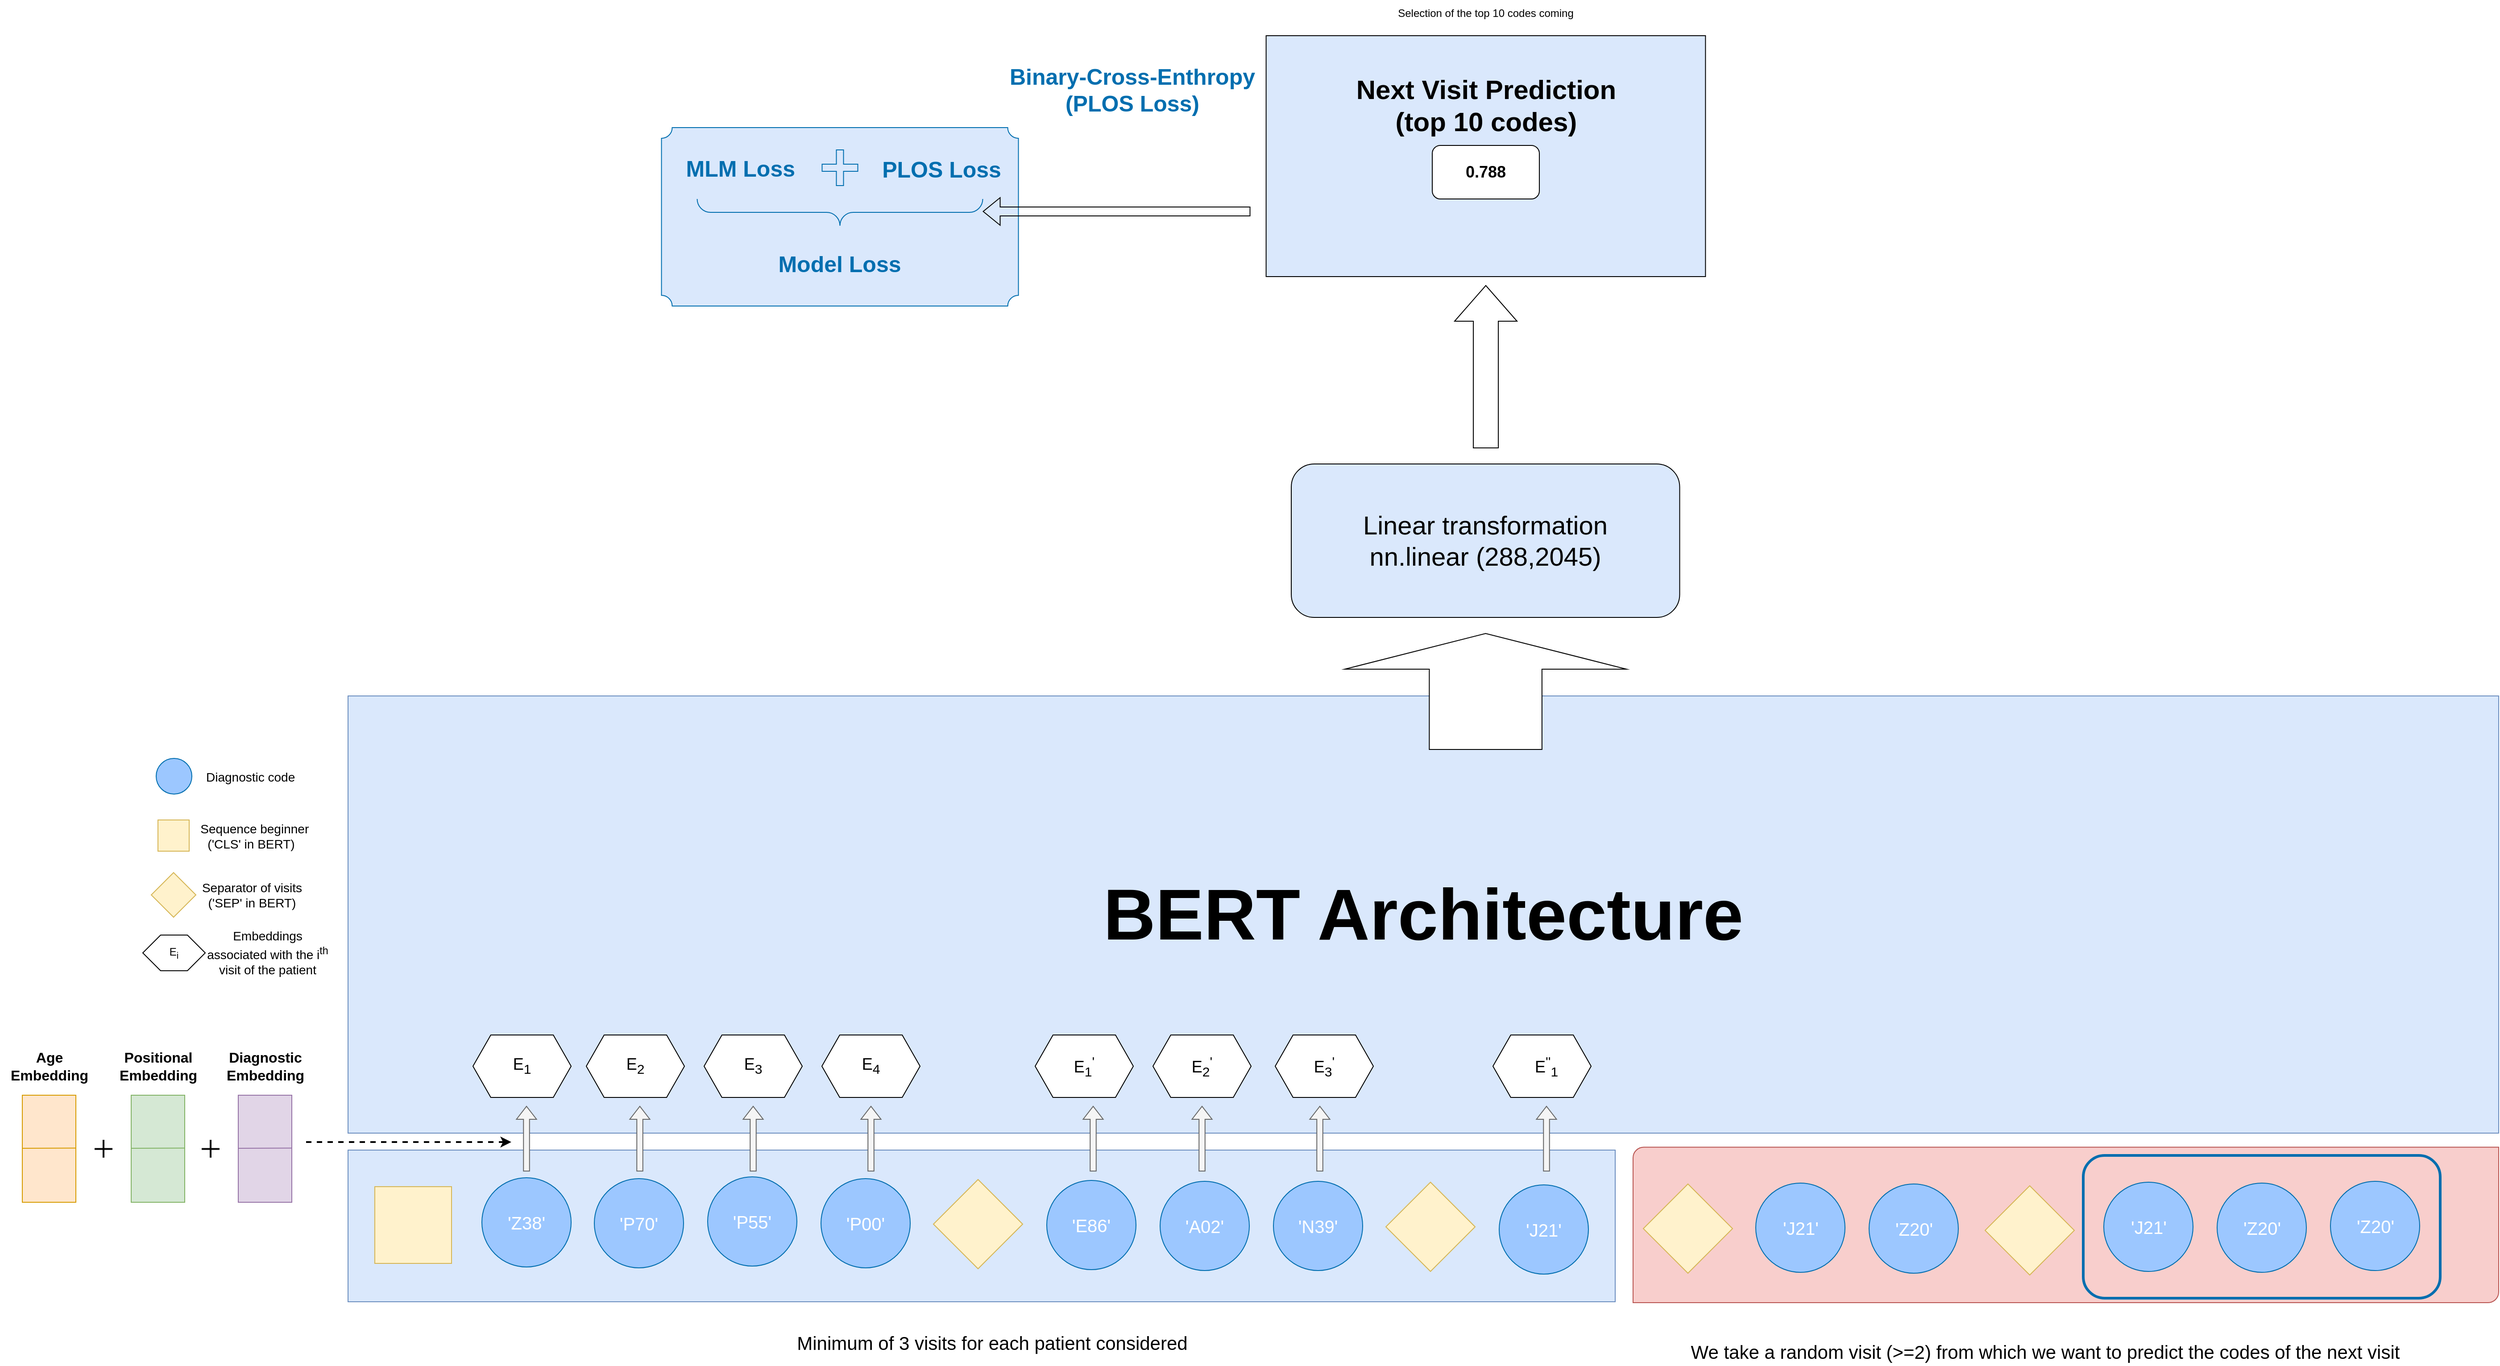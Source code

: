 <mxfile version="21.5.0" type="github">
  <diagram name="Page-1" id="iJaSMaVpHQGALXnixF5b">
    <mxGraphModel dx="217" dy="1836" grid="1" gridSize="10" guides="1" tooltips="1" connect="1" arrows="1" fold="1" page="1" pageScale="1" pageWidth="827" pageHeight="1169" math="0" shadow="0">
      <root>
        <mxCell id="0" />
        <mxCell id="1" parent="0" />
        <mxCell id="U0XQma4ryhpkUwMsfx8T-19" value="" style="verticalLabelPosition=bottom;verticalAlign=top;html=1;shape=mxgraph.basic.diag_round_rect;dx=6;whiteSpace=wrap;fillColor=#f8cecc;strokeColor=#b85450;" vertex="1" parent="1">
          <mxGeometry x="3060" y="795.75" width="970" height="174.25" as="geometry" />
        </mxCell>
        <mxCell id="1E4NdVVgAduAR2HttTV0-28" value="&lt;h2 style=&quot;font-size: 81px;&quot; align=&quot;center&quot;&gt;&lt;font style=&quot;font-size: 81px;&quot;&gt;BERT Architecture&lt;/font&gt;&lt;/h2&gt;" style="rounded=0;whiteSpace=wrap;html=1;fillColor=#dae8fc;strokeColor=#6c8ebf;align=center;" parent="1" vertex="1">
          <mxGeometry x="1620" y="290" width="2410" height="490" as="geometry" />
        </mxCell>
        <mxCell id="pajMBO5-fDyzua4MGGLV-39" value="" style="rounded=0;whiteSpace=wrap;html=1;fillColor=#dae8fc;flipH=1;strokeColor=#6c8ebf;flipV=0;" parent="1" vertex="1">
          <mxGeometry x="1620" y="799" width="1420" height="170" as="geometry" />
        </mxCell>
        <mxCell id="pajMBO5-fDyzua4MGGLV-40" value="&lt;font style=&quot;font-size: 20px;&quot; color=&quot;#ffffff&quot;&gt;&#39;P55&#39;&lt;/font&gt;" style="ellipse;whiteSpace=wrap;html=1;fillColor=#9CC7FF;flipH=1;strokeColor=#006EAF;" parent="1" vertex="1">
          <mxGeometry x="2023" y="829" width="100" height="100" as="geometry" />
        </mxCell>
        <mxCell id="pajMBO5-fDyzua4MGGLV-41" value="&lt;font style=&quot;font-size: 20px;&quot;&gt;&#39;Z38&#39;&lt;/font&gt;" style="ellipse;whiteSpace=wrap;html=1;fillColor=#9CC7FF;flipH=1;strokeColor=#006EAF;fontColor=#ffffff;" parent="1" vertex="1">
          <mxGeometry x="1770" y="830" width="100" height="100" as="geometry" />
        </mxCell>
        <mxCell id="pajMBO5-fDyzua4MGGLV-42" value="&lt;font style=&quot;font-size: 20px;&quot; color=&quot;#ffffff&quot;&gt;&#39;P70&#39;&lt;/font&gt;" style="ellipse;whiteSpace=wrap;html=1;fillColor=#9CC7FF;flipH=1;strokeColor=#006EAF;" parent="1" vertex="1">
          <mxGeometry x="1896" y="831" width="100" height="100" as="geometry" />
        </mxCell>
        <mxCell id="pajMBO5-fDyzua4MGGLV-43" value="&lt;font style=&quot;font-size: 20px;&quot; color=&quot;#ffffff&quot;&gt;&#39;P00&#39;&lt;/font&gt;" style="ellipse;whiteSpace=wrap;html=1;fillColor=#9CC7FF;flipH=1;strokeColor=#006EAF;" parent="1" vertex="1">
          <mxGeometry x="2150" y="831" width="100" height="100" as="geometry" />
        </mxCell>
        <mxCell id="pajMBO5-fDyzua4MGGLV-44" value="" style="rhombus;whiteSpace=wrap;html=1;flipH=1;direction=north;fillColor=#fff2cc;strokeColor=#d6b656;" parent="1" vertex="1">
          <mxGeometry x="2276" y="832" width="100" height="100" as="geometry" />
        </mxCell>
        <mxCell id="pajMBO5-fDyzua4MGGLV-45" value="&lt;font style=&quot;font-size: 20px;&quot; color=&quot;#ffffff&quot;&gt;&#39;E86&#39;&lt;/font&gt;" style="ellipse;whiteSpace=wrap;html=1;fillColor=#9CC7FF;flipH=1;strokeColor=#006EAF;" parent="1" vertex="1">
          <mxGeometry x="2403" y="833" width="100" height="100" as="geometry" />
        </mxCell>
        <mxCell id="pajMBO5-fDyzua4MGGLV-46" value="&lt;font style=&quot;font-size: 20px;&quot; color=&quot;#ffffff&quot;&gt;&#39;A02&#39;&lt;/font&gt;" style="ellipse;whiteSpace=wrap;html=1;fillColor=#9CC7FF;flipH=1;strokeColor=#006EAF;" parent="1" vertex="1">
          <mxGeometry x="2530" y="834" width="100" height="100" as="geometry" />
        </mxCell>
        <mxCell id="pajMBO5-fDyzua4MGGLV-47" value="&lt;font style=&quot;font-size: 20px;&quot; color=&quot;#ffffff&quot;&gt;&#39;N39&#39;&lt;/font&gt;" style="ellipse;whiteSpace=wrap;html=1;fillColor=#9CC7FF;flipH=1;strokeColor=#006EAF;" parent="1" vertex="1">
          <mxGeometry x="2657" y="834" width="100" height="100" as="geometry" />
        </mxCell>
        <mxCell id="pajMBO5-fDyzua4MGGLV-48" value="" style="rhombus;whiteSpace=wrap;html=1;flipH=1;fillColor=#fff2cc;strokeColor=#d6b656;" parent="1" vertex="1">
          <mxGeometry x="2783" y="835" width="100" height="100" as="geometry" />
        </mxCell>
        <mxCell id="pajMBO5-fDyzua4MGGLV-49" value="&lt;font style=&quot;font-size: 20px;&quot; color=&quot;#ffffff&quot;&gt;&#39;J21&#39;&lt;/font&gt;" style="ellipse;whiteSpace=wrap;html=1;fillColor=#9CC7FF;flipH=1;strokeColor=#006EAF;" parent="1" vertex="1">
          <mxGeometry x="2910" y="838" width="100" height="100" as="geometry" />
        </mxCell>
        <mxCell id="pajMBO5-fDyzua4MGGLV-51" value="" style="whiteSpace=wrap;html=1;aspect=fixed;direction=east;flipH=1;flipV=1;strokeColor=#d6b656;fillColor=#fff2cc;" parent="1" vertex="1">
          <mxGeometry x="1650" y="840" width="86" height="86" as="geometry" />
        </mxCell>
        <mxCell id="pajMBO5-fDyzua4MGGLV-97" value="" style="group;fillColor=#e1d5e7;strokeColor=#9673a6;" parent="1" vertex="1" connectable="0">
          <mxGeometry x="1497" y="737.5" width="60" height="120" as="geometry" />
        </mxCell>
        <mxCell id="pajMBO5-fDyzua4MGGLV-96" value="" style="endArrow=none;html=1;rounded=0;fillColor=#e1d5e7;strokeColor=#9673a6;" parent="pajMBO5-fDyzua4MGGLV-97" edge="1">
          <mxGeometry width="50" height="50" relative="1" as="geometry">
            <mxPoint x="3.553e-15" y="59.52" as="sourcePoint" />
            <mxPoint x="60" y="59.31" as="targetPoint" />
          </mxGeometry>
        </mxCell>
        <mxCell id="pajMBO5-fDyzua4MGGLV-100" value="" style="group;fillColor=#FFE6CC;strokeColor=#d79b00;" parent="1" vertex="1" connectable="0">
          <mxGeometry x="1255" y="737.5" width="60" height="120" as="geometry" />
        </mxCell>
        <mxCell id="pajMBO5-fDyzua4MGGLV-101" value="" style="endArrow=none;html=1;rounded=0;fillColor=#ffe6cc;strokeColor=#d79b00;" parent="pajMBO5-fDyzua4MGGLV-100" edge="1">
          <mxGeometry width="50" height="50" relative="1" as="geometry">
            <mxPoint x="3.553e-15" y="59.52" as="sourcePoint" />
            <mxPoint x="60" y="59.31" as="targetPoint" />
          </mxGeometry>
        </mxCell>
        <mxCell id="pajMBO5-fDyzua4MGGLV-102" value="" style="group;fillColor=#d5e8d4;strokeColor=#82b366;" parent="1" vertex="1" connectable="0">
          <mxGeometry x="1377" y="737.5" width="60" height="120" as="geometry" />
        </mxCell>
        <mxCell id="pajMBO5-fDyzua4MGGLV-103" value="" style="endArrow=none;html=1;rounded=0;fillColor=#d5e8d4;strokeColor=#82b366;" parent="pajMBO5-fDyzua4MGGLV-102" edge="1">
          <mxGeometry width="50" height="50" relative="1" as="geometry">
            <mxPoint x="3.553e-15" y="59.52" as="sourcePoint" />
            <mxPoint x="60" y="59.31" as="targetPoint" />
          </mxGeometry>
        </mxCell>
        <mxCell id="pajMBO5-fDyzua4MGGLV-110" value="" style="group" parent="1" vertex="1" connectable="0">
          <mxGeometry x="1336" y="787.5" width="40" height="46" as="geometry" />
        </mxCell>
        <mxCell id="pajMBO5-fDyzua4MGGLV-107" value="" style="endArrow=none;html=1;rounded=0;strokeWidth=2;" parent="pajMBO5-fDyzua4MGGLV-110" edge="1">
          <mxGeometry width="50" height="50" relative="1" as="geometry">
            <mxPoint x="10" y="20" as="sourcePoint" />
            <mxPoint x="10" as="targetPoint" />
          </mxGeometry>
        </mxCell>
        <mxCell id="pajMBO5-fDyzua4MGGLV-109" value="" style="endArrow=none;html=1;rounded=0;strokeWidth=2;" parent="pajMBO5-fDyzua4MGGLV-110" edge="1">
          <mxGeometry width="50" height="50" relative="1" as="geometry">
            <mxPoint x="20" y="10.31" as="sourcePoint" />
            <mxPoint y="10.31" as="targetPoint" />
          </mxGeometry>
        </mxCell>
        <mxCell id="pajMBO5-fDyzua4MGGLV-118" value="" style="group" parent="1" vertex="1" connectable="0">
          <mxGeometry x="1456" y="787.5" width="20" height="20" as="geometry" />
        </mxCell>
        <mxCell id="pajMBO5-fDyzua4MGGLV-119" value="" style="endArrow=none;html=1;rounded=0;strokeWidth=2;" parent="pajMBO5-fDyzua4MGGLV-118" edge="1">
          <mxGeometry width="50" height="50" relative="1" as="geometry">
            <mxPoint x="10" y="20" as="sourcePoint" />
            <mxPoint x="10" as="targetPoint" />
          </mxGeometry>
        </mxCell>
        <mxCell id="pajMBO5-fDyzua4MGGLV-120" value="" style="endArrow=none;html=1;rounded=0;strokeWidth=2;" parent="pajMBO5-fDyzua4MGGLV-118" edge="1">
          <mxGeometry width="50" height="50" relative="1" as="geometry">
            <mxPoint x="20" y="10.31" as="sourcePoint" />
            <mxPoint y="10.31" as="targetPoint" />
          </mxGeometry>
        </mxCell>
        <mxCell id="pajMBO5-fDyzua4MGGLV-122" value="" style="group" parent="1" vertex="1" connectable="0">
          <mxGeometry x="1360" y="320" width="210" height="305" as="geometry" />
        </mxCell>
        <mxCell id="pajMBO5-fDyzua4MGGLV-18" value="" style="ellipse;whiteSpace=wrap;html=1;fillColor=#9CC7FF;flipH=0;strokeColor=#006EAF;fontColor=#ffffff;flipV=0;" parent="pajMBO5-fDyzua4MGGLV-122" vertex="1">
          <mxGeometry x="45" y="40" width="40" height="40" as="geometry" />
        </mxCell>
        <mxCell id="pajMBO5-fDyzua4MGGLV-19" value="&lt;font style=&quot;font-size: 14px;&quot;&gt;Diagnostic code&lt;/font&gt;" style="text;whiteSpace=wrap;html=1;" parent="pajMBO5-fDyzua4MGGLV-122" vertex="1">
          <mxGeometry x="99" y="46" width="105.5" height="28" as="geometry" />
        </mxCell>
        <mxCell id="pajMBO5-fDyzua4MGGLV-52" value="" style="whiteSpace=wrap;html=1;aspect=fixed;direction=east;flipH=1;flipV=0;strokeColor=#d6b656;fillColor=#fff2cc;" parent="pajMBO5-fDyzua4MGGLV-122" vertex="1">
          <mxGeometry x="47" y="109" width="35" height="35" as="geometry" />
        </mxCell>
        <mxCell id="pajMBO5-fDyzua4MGGLV-53" value="&lt;font style=&quot;font-size: 14px;&quot;&gt;&amp;nbsp; Sequence beginner (&#39;CLS&#39; in BERT)&lt;font style=&quot;font-size: 14px;&quot;&gt;&lt;br&gt;&lt;/font&gt;&lt;/font&gt;" style="text;html=1;strokeColor=none;fillColor=none;align=center;verticalAlign=middle;whiteSpace=wrap;rounded=0;" parent="pajMBO5-fDyzua4MGGLV-122" vertex="1">
          <mxGeometry x="83.38" y="111.5" width="136.75" height="30" as="geometry" />
        </mxCell>
        <mxCell id="pajMBO5-fDyzua4MGGLV-54" value="" style="rhombus;whiteSpace=wrap;html=1;flipH=1;direction=north;fillColor=#fff2cc;strokeColor=#d6b656;flipV=0;" parent="pajMBO5-fDyzua4MGGLV-122" vertex="1">
          <mxGeometry x="39.5" y="168" width="50" height="50" as="geometry" />
        </mxCell>
        <mxCell id="pajMBO5-fDyzua4MGGLV-55" value="&lt;div style=&quot;font-size: 14px;&quot;&gt;&lt;font style=&quot;font-size: 14px;&quot;&gt;Separator of visits &lt;br&gt;&lt;/font&gt;&lt;/div&gt;&lt;div style=&quot;font-size: 14px;&quot;&gt;&lt;font style=&quot;font-size: 14px;&quot;&gt;(&#39;SEP&#39; in BERT)&lt;/font&gt;&lt;/div&gt;" style="text;html=1;strokeColor=none;fillColor=none;align=center;verticalAlign=middle;whiteSpace=wrap;rounded=0;" parent="pajMBO5-fDyzua4MGGLV-122" vertex="1">
          <mxGeometry x="89.5" y="178" width="124.5" height="30" as="geometry" />
        </mxCell>
        <mxCell id="pajMBO5-fDyzua4MGGLV-89" value="E&lt;sub&gt;i&lt;/sub&gt;" style="shape=hexagon;perimeter=hexagonPerimeter2;whiteSpace=wrap;html=1;fixedSize=1;" parent="pajMBO5-fDyzua4MGGLV-122" vertex="1">
          <mxGeometry x="30" y="238" width="70" height="40" as="geometry" />
        </mxCell>
        <mxCell id="pajMBO5-fDyzua4MGGLV-90" value="&lt;font style=&quot;font-size: 14px;&quot;&gt;Embeddings associated with the i&lt;sup&gt;th&lt;/sup&gt; visit of the patient &lt;/font&gt;" style="text;html=1;strokeColor=none;fillColor=none;align=center;verticalAlign=middle;whiteSpace=wrap;rounded=0;" parent="pajMBO5-fDyzua4MGGLV-122" vertex="1">
          <mxGeometry x="100" y="243" width="140" height="30" as="geometry" />
        </mxCell>
        <mxCell id="pajMBO5-fDyzua4MGGLV-158" value="" style="shape=hexagon;perimeter=hexagonPerimeter2;whiteSpace=wrap;html=1;fixedSize=1;" parent="1" vertex="1">
          <mxGeometry x="1760" y="670" width="110" height="70" as="geometry" />
        </mxCell>
        <mxCell id="pajMBO5-fDyzua4MGGLV-159" value="" style="shape=hexagon;perimeter=hexagonPerimeter2;whiteSpace=wrap;html=1;fixedSize=1;" parent="1" vertex="1">
          <mxGeometry x="2522" y="670" width="110" height="70" as="geometry" />
        </mxCell>
        <mxCell id="pajMBO5-fDyzua4MGGLV-160" value="" style="shape=hexagon;perimeter=hexagonPerimeter2;whiteSpace=wrap;html=1;fixedSize=1;" parent="1" vertex="1">
          <mxGeometry x="2390" y="670" width="110" height="70" as="geometry" />
        </mxCell>
        <mxCell id="pajMBO5-fDyzua4MGGLV-161" value="" style="shape=hexagon;perimeter=hexagonPerimeter2;whiteSpace=wrap;html=1;fixedSize=1;" parent="1" vertex="1">
          <mxGeometry x="2151" y="670" width="110" height="70" as="geometry" />
        </mxCell>
        <mxCell id="pajMBO5-fDyzua4MGGLV-162" value="" style="shape=hexagon;perimeter=hexagonPerimeter2;whiteSpace=wrap;html=1;fixedSize=1;" parent="1" vertex="1">
          <mxGeometry x="2019" y="670" width="110" height="70" as="geometry" />
        </mxCell>
        <mxCell id="pajMBO5-fDyzua4MGGLV-163" value="" style="shape=hexagon;perimeter=hexagonPerimeter2;whiteSpace=wrap;html=1;fixedSize=1;" parent="1" vertex="1">
          <mxGeometry x="1887" y="670" width="110" height="70" as="geometry" />
        </mxCell>
        <mxCell id="pajMBO5-fDyzua4MGGLV-164" value="" style="shape=hexagon;perimeter=hexagonPerimeter2;whiteSpace=wrap;html=1;fixedSize=1;" parent="1" vertex="1">
          <mxGeometry x="2903" y="670" width="110" height="70" as="geometry" />
        </mxCell>
        <mxCell id="pajMBO5-fDyzua4MGGLV-165" value="" style="shape=hexagon;perimeter=hexagonPerimeter2;whiteSpace=wrap;html=1;fixedSize=1;" parent="1" vertex="1">
          <mxGeometry x="2659" y="670" width="110" height="70" as="geometry" />
        </mxCell>
        <mxCell id="pajMBO5-fDyzua4MGGLV-166" value="&lt;font style=&quot;font-size: 18px;&quot;&gt;E&lt;sub&gt;1&lt;/sub&gt;&lt;/font&gt;" style="text;html=1;strokeColor=none;fillColor=none;align=center;verticalAlign=middle;whiteSpace=wrap;rounded=0;" parent="1" vertex="1">
          <mxGeometry x="1785" y="690" width="60" height="30" as="geometry" />
        </mxCell>
        <mxCell id="pajMBO5-fDyzua4MGGLV-167" value="&lt;font style=&quot;font-size: 18px;&quot;&gt;E&lt;sub&gt;1&lt;/sub&gt;&lt;sup&gt;&#39;&lt;/sup&gt;&lt;/font&gt;" style="text;html=1;strokeColor=none;fillColor=none;align=center;verticalAlign=middle;whiteSpace=wrap;rounded=0;" parent="1" vertex="1">
          <mxGeometry x="2415" y="690" width="60" height="30" as="geometry" />
        </mxCell>
        <mxCell id="pajMBO5-fDyzua4MGGLV-168" value="&lt;font style=&quot;font-size: 18px;&quot;&gt;E&lt;sub&gt;4&lt;/sub&gt;&lt;/font&gt;" style="text;html=1;strokeColor=none;fillColor=none;align=center;verticalAlign=middle;whiteSpace=wrap;rounded=0;" parent="1" vertex="1">
          <mxGeometry x="2176" y="690" width="60" height="30" as="geometry" />
        </mxCell>
        <mxCell id="pajMBO5-fDyzua4MGGLV-169" value="&lt;font style=&quot;font-size: 18px;&quot;&gt;E&lt;sub&gt;3&lt;/sub&gt;&lt;/font&gt;" style="text;html=1;strokeColor=none;fillColor=none;align=center;verticalAlign=middle;whiteSpace=wrap;rounded=0;" parent="1" vertex="1">
          <mxGeometry x="2044" y="690" width="60" height="30" as="geometry" />
        </mxCell>
        <mxCell id="pajMBO5-fDyzua4MGGLV-170" value="&lt;font style=&quot;font-size: 18px;&quot;&gt;E&lt;sub&gt;2&lt;/sub&gt;&lt;/font&gt;" style="text;html=1;strokeColor=none;fillColor=none;align=center;verticalAlign=middle;whiteSpace=wrap;rounded=0;" parent="1" vertex="1">
          <mxGeometry x="1912" y="690" width="60" height="30" as="geometry" />
        </mxCell>
        <mxCell id="pajMBO5-fDyzua4MGGLV-171" value="&lt;font style=&quot;font-size: 18px;&quot;&gt;E&lt;sup&gt;&#39;&#39;&lt;/sup&gt;&lt;sub&gt;1&lt;/sub&gt;&lt;/font&gt;" style="text;html=1;strokeColor=none;fillColor=none;align=center;verticalAlign=middle;whiteSpace=wrap;rounded=0;" parent="1" vertex="1">
          <mxGeometry x="2933" y="690" width="60" height="30" as="geometry" />
        </mxCell>
        <mxCell id="pajMBO5-fDyzua4MGGLV-172" value="&lt;font style=&quot;font-size: 18px;&quot;&gt;E&lt;sub&gt;3&lt;/sub&gt;&lt;sup&gt;&#39;&lt;/sup&gt;&lt;/font&gt;" style="text;html=1;strokeColor=none;fillColor=none;align=center;verticalAlign=middle;whiteSpace=wrap;rounded=0;" parent="1" vertex="1">
          <mxGeometry x="2684" y="690" width="60" height="30" as="geometry" />
        </mxCell>
        <mxCell id="pajMBO5-fDyzua4MGGLV-173" value="&lt;font style=&quot;font-size: 18px;&quot;&gt;E&lt;sub&gt;2&lt;/sub&gt;&lt;sup&gt;&#39;&lt;/sup&gt;&lt;/font&gt;" style="text;html=1;strokeColor=none;fillColor=none;align=center;verticalAlign=middle;whiteSpace=wrap;rounded=0;" parent="1" vertex="1">
          <mxGeometry x="2547" y="690" width="60" height="30" as="geometry" />
        </mxCell>
        <mxCell id="pajMBO5-fDyzua4MGGLV-174" value="" style="shape=singleArrow;direction=north;whiteSpace=wrap;html=1;fillColor=#f5f5f5;fontColor=#333333;strokeColor=#666666;" parent="1" vertex="1">
          <mxGeometry x="1808.75" y="750" width="22.5" height="72.5" as="geometry" />
        </mxCell>
        <mxCell id="pajMBO5-fDyzua4MGGLV-175" value="" style="shape=singleArrow;direction=north;whiteSpace=wrap;html=1;fillColor=#f5f5f5;fontColor=#333333;strokeColor=#666666;" parent="1" vertex="1">
          <mxGeometry x="2443.75" y="750" width="22.5" height="72.5" as="geometry" />
        </mxCell>
        <mxCell id="pajMBO5-fDyzua4MGGLV-176" value="" style="shape=singleArrow;direction=north;whiteSpace=wrap;html=1;fillColor=#f5f5f5;fontColor=#333333;strokeColor=#666666;" parent="1" vertex="1">
          <mxGeometry x="2194.75" y="750" width="22.5" height="72.5" as="geometry" />
        </mxCell>
        <mxCell id="pajMBO5-fDyzua4MGGLV-177" value="" style="shape=singleArrow;direction=north;whiteSpace=wrap;html=1;fillColor=#f5f5f5;fontColor=#333333;strokeColor=#666666;" parent="1" vertex="1">
          <mxGeometry x="2062.75" y="750" width="22.5" height="72.5" as="geometry" />
        </mxCell>
        <mxCell id="pajMBO5-fDyzua4MGGLV-178" value="" style="shape=singleArrow;direction=north;whiteSpace=wrap;html=1;fillColor=#f5f5f5;fontColor=#333333;strokeColor=#666666;" parent="1" vertex="1">
          <mxGeometry x="1935.75" y="750" width="22.5" height="72.5" as="geometry" />
        </mxCell>
        <mxCell id="pajMBO5-fDyzua4MGGLV-179" value="" style="shape=singleArrow;direction=north;whiteSpace=wrap;html=1;fillColor=#f5f5f5;fontColor=#333333;strokeColor=#666666;" parent="1" vertex="1">
          <mxGeometry x="2951.75" y="750" width="22.5" height="72.5" as="geometry" />
        </mxCell>
        <mxCell id="pajMBO5-fDyzua4MGGLV-180" value="" style="shape=singleArrow;direction=north;whiteSpace=wrap;html=1;fillColor=#f5f5f5;fontColor=#333333;strokeColor=#666666;" parent="1" vertex="1">
          <mxGeometry x="2697.75" y="750" width="22.5" height="72.5" as="geometry" />
        </mxCell>
        <mxCell id="pajMBO5-fDyzua4MGGLV-181" value="" style="shape=singleArrow;direction=north;whiteSpace=wrap;html=1;fillColor=#f5f5f5;fontColor=#333333;strokeColor=#666666;" parent="1" vertex="1">
          <mxGeometry x="2565.75" y="750" width="22.5" height="72.5" as="geometry" />
        </mxCell>
        <mxCell id="pajMBO5-fDyzua4MGGLV-185" value="&lt;div style=&quot;font-size: 16px;&quot;&gt;&lt;font style=&quot;font-size: 16px;&quot;&gt;&lt;b&gt;Age&lt;/b&gt;&lt;/font&gt;&lt;/div&gt;&lt;div style=&quot;font-size: 16px;&quot;&gt;&lt;font style=&quot;font-size: 16px;&quot;&gt;&lt;b&gt;Embedding&lt;br&gt;&lt;/b&gt;&lt;/font&gt;&lt;/div&gt;" style="text;html=1;align=center;verticalAlign=middle;resizable=0;points=[];autosize=1;strokeColor=none;fillColor=none;" parent="1" vertex="1">
          <mxGeometry x="1230" y="680" width="110" height="50" as="geometry" />
        </mxCell>
        <mxCell id="pajMBO5-fDyzua4MGGLV-186" value="&lt;div style=&quot;font-size: 16px;&quot;&gt;&lt;font style=&quot;font-size: 16px;&quot;&gt;&lt;b&gt;Positional &lt;br&gt;&lt;/b&gt;&lt;/font&gt;&lt;/div&gt;&lt;div style=&quot;font-size: 16px;&quot;&gt;&lt;font style=&quot;font-size: 16px;&quot;&gt;&lt;b&gt;Embedding&lt;br&gt;&lt;/b&gt;&lt;/font&gt;&lt;/div&gt;" style="text;html=1;align=center;verticalAlign=middle;resizable=0;points=[];autosize=1;strokeColor=none;fillColor=none;" parent="1" vertex="1">
          <mxGeometry x="1352" y="680" width="110" height="50" as="geometry" />
        </mxCell>
        <mxCell id="pajMBO5-fDyzua4MGGLV-187" value="&lt;div style=&quot;font-size: 16px;&quot;&gt;&lt;font style=&quot;font-size: 16px;&quot;&gt;&lt;b&gt;Diagnostic &lt;br&gt;&lt;/b&gt;&lt;/font&gt;&lt;/div&gt;&lt;div style=&quot;font-size: 16px;&quot;&gt;&lt;font style=&quot;font-size: 16px;&quot;&gt;&lt;b&gt;Embedding&lt;br&gt;&lt;/b&gt;&lt;/font&gt;&lt;/div&gt;" style="text;html=1;align=center;verticalAlign=middle;resizable=0;points=[];autosize=1;strokeColor=none;fillColor=none;" parent="1" vertex="1">
          <mxGeometry x="1472" y="680" width="110" height="50" as="geometry" />
        </mxCell>
        <mxCell id="pajMBO5-fDyzua4MGGLV-209" value="" style="endArrow=classic;html=1;rounded=0;strokeWidth=2;dashed=1;" parent="1" edge="1">
          <mxGeometry width="50" height="50" relative="1" as="geometry">
            <mxPoint x="1573" y="790" as="sourcePoint" />
            <mxPoint x="1803" y="790" as="targetPoint" />
          </mxGeometry>
        </mxCell>
        <mxCell id="pajMBO5-fDyzua4MGGLV-227" value="" style="html=1;shadow=0;dashed=0;align=center;verticalAlign=middle;shape=mxgraph.arrows2.arrow;dy=0.6;dx=40;direction=north;notch=0;" parent="1" vertex="1">
          <mxGeometry x="2737" y="220" width="315.62" height="130" as="geometry" />
        </mxCell>
        <mxCell id="pajMBO5-fDyzua4MGGLV-229" value="&lt;div style=&quot;font-size: 29px;&quot;&gt;&lt;font style=&quot;font-size: 29px;&quot;&gt;Linear transformation&lt;/font&gt;&lt;/div&gt;&lt;div style=&quot;font-size: 29px;&quot;&gt;&lt;font style=&quot;font-size: 29px;&quot;&gt;nn.linear (288,2045)&lt;br&gt; &lt;/font&gt;&lt;/div&gt;" style="rounded=1;whiteSpace=wrap;html=1;fillColor=#DAE8FC;" parent="1" vertex="1">
          <mxGeometry x="2677" y="30" width="435.25" height="172" as="geometry" />
        </mxCell>
        <mxCell id="pajMBO5-fDyzua4MGGLV-249" value="" style="html=1;shadow=0;dashed=0;align=center;verticalAlign=middle;shape=mxgraph.arrows2.arrow;dy=0.6;dx=40;direction=north;notch=0;" parent="1" vertex="1">
          <mxGeometry x="2860" y="-170" width="70" height="182" as="geometry" />
        </mxCell>
        <mxCell id="pajMBO5-fDyzua4MGGLV-251" value="&lt;p style=&quot;line-height: 0%;&quot;&gt;&lt;br&gt;&lt;/p&gt;" style="rounded=0;whiteSpace=wrap;html=1;fillColor=#DAE8FC;" parent="1" vertex="1">
          <mxGeometry x="2648.81" y="-450" width="492.37" height="270" as="geometry" />
        </mxCell>
        <mxCell id="pajMBO5-fDyzua4MGGLV-256" value="" style="verticalLabelPosition=bottom;verticalAlign=top;html=1;shape=mxgraph.basic.plaque;dx=6;whiteSpace=wrap;strokeColor=#006EAF;fillColor=#DAE8FC;" parent="1" vertex="1">
          <mxGeometry x="1971.25" y="-347" width="400" height="200" as="geometry" />
        </mxCell>
        <mxCell id="pajMBO5-fDyzua4MGGLV-259" value="&lt;div style=&quot;font-size: 25px;&quot;&gt;&lt;font style=&quot;font-size: 25px;&quot; color=&quot;#006eaf&quot;&gt;&lt;b&gt;&lt;font style=&quot;font-size: 25px;&quot;&gt;&lt;font style=&quot;font-size: 25px;&quot;&gt;&lt;span style=&quot;white-space: pre;&quot;&gt;&#x9;&lt;/span&gt;PLOS Loss &lt;br&gt;&lt;/font&gt;&lt;/font&gt;&lt;/b&gt;&lt;/font&gt;&lt;/div&gt;&lt;div style=&quot;font-size: 25px;&quot;&gt;&lt;font color=&quot;#006eaf&quot;&gt;&lt;br&gt;&lt;/font&gt;&lt;/div&gt;" style="text;whiteSpace=wrap;html=1;" parent="1" vertex="1">
          <mxGeometry x="2161.25" y="-322" width="320" height="35" as="geometry" />
        </mxCell>
        <mxCell id="pajMBO5-fDyzua4MGGLV-261" value="" style="shape=cross;whiteSpace=wrap;html=1;fillColor=none;fontColor=#ffffff;strokeColor=#006EAF;" parent="1" vertex="1">
          <mxGeometry x="2151.25" y="-322" width="40" height="40" as="geometry" />
        </mxCell>
        <mxCell id="pajMBO5-fDyzua4MGGLV-264" value="&lt;div style=&quot;font-size: 25px;&quot;&gt;&lt;font style=&quot;font-size: 25px;&quot; color=&quot;#006eaf&quot;&gt;&lt;b&gt;&lt;font style=&quot;font-size: 25px;&quot;&gt;&lt;font style=&quot;font-size: 25px;&quot;&gt;Binary-Cross-Enthropy&lt;/font&gt;&lt;/font&gt;&lt;/b&gt;&lt;/font&gt;&lt;/div&gt;&lt;div style=&quot;font-size: 25px;&quot;&gt;&lt;font style=&quot;font-size: 25px;&quot;&gt;&lt;b&gt;&lt;font style=&quot;font-size: 25px;&quot; color=&quot;#006eaf&quot;&gt;&lt;font style=&quot;font-size: 25px;&quot;&gt;(PLOS Loss)&lt;/font&gt;&lt;/font&gt;&lt;font style=&quot;font-size: 25px;&quot; color=&quot;#ff0000&quot;&gt;&lt;font style=&quot;font-size: 25px;&quot;&gt;&lt;br&gt;&lt;/font&gt;&lt;/font&gt;&lt;/b&gt;&lt;/font&gt;&lt;/div&gt;" style="text;html=1;strokeColor=none;fillColor=none;align=center;verticalAlign=middle;whiteSpace=wrap;rounded=0;" parent="1" vertex="1">
          <mxGeometry x="2348.81" y="-405" width="300" height="30" as="geometry" />
        </mxCell>
        <mxCell id="pajMBO5-fDyzua4MGGLV-266" value="&lt;font style=&quot;font-size: 25px;&quot; color=&quot;#006eaf&quot;&gt;&lt;b&gt;&lt;font style=&quot;font-size: 25px;&quot;&gt;&lt;font style=&quot;font-size: 25px;&quot;&gt;&lt;span style=&quot;white-space: pre;&quot;&gt;&amp;nbsp;&amp;nbsp;&amp;nbsp;&amp;nbsp;&lt;/span&gt;MLM Loss &lt;/font&gt;&lt;/font&gt;&lt;/b&gt;&lt;/font&gt;" style="text;html=1;strokeColor=none;fillColor=none;align=center;verticalAlign=middle;whiteSpace=wrap;rounded=0;" parent="1" vertex="1">
          <mxGeometry x="1931.25" y="-317" width="230" height="30" as="geometry" />
        </mxCell>
        <mxCell id="pajMBO5-fDyzua4MGGLV-267" value="&lt;font size=&quot;1&quot; color=&quot;#006eaf&quot;&gt;&lt;b&gt;&lt;font style=&quot;font-size: 25px;&quot;&gt;Model Loss&lt;/font&gt;&lt;/b&gt;&lt;/font&gt;" style="text;html=1;strokeColor=none;fillColor=none;align=center;verticalAlign=middle;whiteSpace=wrap;rounded=0;" parent="1" vertex="1">
          <mxGeometry x="2086.25" y="-210" width="170" height="30" as="geometry" />
        </mxCell>
        <mxCell id="pajMBO5-fDyzua4MGGLV-270" value="" style="verticalLabelPosition=bottom;shadow=0;dashed=0;align=center;html=1;verticalAlign=top;strokeWidth=1;shape=mxgraph.mockup.markup.curlyBrace;whiteSpace=wrap;flipV=1;strokeColor=#006EAF;" parent="1" vertex="1">
          <mxGeometry x="2011.25" y="-267" width="320" height="30" as="geometry" />
        </mxCell>
        <mxCell id="qL8Y19arw2ljMX_Rw4NP-1" value="&lt;b&gt;&lt;font style=&quot;font-size: 18px;&quot;&gt;0.788&lt;/font&gt;&lt;/b&gt;" style="rounded=1;whiteSpace=wrap;html=1;" parent="1" vertex="1">
          <mxGeometry x="2835" y="-327" width="120" height="60" as="geometry" />
        </mxCell>
        <mxCell id="qL8Y19arw2ljMX_Rw4NP-6" value="" style="shape=flexArrow;endArrow=classic;html=1;rounded=0;" parent="1" edge="1">
          <mxGeometry width="50" height="50" relative="1" as="geometry">
            <mxPoint x="2631.25" y="-253" as="sourcePoint" />
            <mxPoint x="2331.25" y="-253" as="targetPoint" />
          </mxGeometry>
        </mxCell>
        <mxCell id="qL8Y19arw2ljMX_Rw4NP-11" value="&lt;p style=&quot;line-height: 0%;&quot;&gt;&lt;b&gt;&lt;font style=&quot;font-size: 30px;&quot;&gt;Next Visit Prediction&lt;/font&gt;&lt;/b&gt;&lt;/p&gt;&lt;p style=&quot;line-height: 0%;&quot;&gt;&lt;b&gt;&lt;font style=&quot;font-size: 30px;&quot;&gt;&lt;br&gt;&lt;/font&gt;&lt;/b&gt;&lt;/p&gt;&lt;p style=&quot;line-height: 0%;&quot;&gt;&lt;b&gt;&lt;font style=&quot;font-size: 30px;&quot;&gt;(top 10 codes) &lt;br&gt;&lt;/font&gt;&lt;/b&gt;&lt;/p&gt;&lt;p style=&quot;line-height: 0%;&quot;&gt;&lt;b&gt;&lt;font style=&quot;font-size: 30px;&quot;&gt;&lt;br&gt;&lt;/font&gt;&lt;/b&gt;&lt;/p&gt;" style="text;html=1;strokeColor=none;fillColor=none;align=center;verticalAlign=middle;whiteSpace=wrap;rounded=0;" parent="1" vertex="1">
          <mxGeometry x="2718.5" y="-460" width="353" height="200" as="geometry" />
        </mxCell>
        <mxCell id="U0XQma4ryhpkUwMsfx8T-1" value="Selection of the top 10 codes coming " style="text;html=1;strokeColor=none;fillColor=none;align=center;verticalAlign=middle;whiteSpace=wrap;rounded=0;" vertex="1" parent="1">
          <mxGeometry x="2765" y="-490" width="260" height="30" as="geometry" />
        </mxCell>
        <mxCell id="U0XQma4ryhpkUwMsfx8T-5" value="&lt;font style=&quot;font-size: 20px;&quot; color=&quot;#ffffff&quot;&gt;&#39;J21&#39;&lt;/font&gt;" style="ellipse;whiteSpace=wrap;html=1;fillColor=#9CC7FF;flipH=1;strokeColor=#006EAF;" vertex="1" parent="1">
          <mxGeometry x="3587.5" y="835" width="100" height="100" as="geometry" />
        </mxCell>
        <mxCell id="U0XQma4ryhpkUwMsfx8T-6" value="&lt;font style=&quot;font-size: 20px;&quot; color=&quot;#ffffff&quot;&gt;&#39;Z20&#39;&lt;/font&gt;" style="ellipse;whiteSpace=wrap;html=1;fillColor=#9CC7FF;flipH=1;strokeColor=#006EAF;" vertex="1" parent="1">
          <mxGeometry x="3714.5" y="836" width="100" height="100" as="geometry" />
        </mxCell>
        <mxCell id="U0XQma4ryhpkUwMsfx8T-7" value="&lt;font style=&quot;font-size: 20px;&quot; color=&quot;#ffffff&quot;&gt;&#39;Z20&#39;&lt;/font&gt;" style="ellipse;whiteSpace=wrap;html=1;fillColor=#9CC7FF;flipH=1;strokeColor=#006EAF;" vertex="1" parent="1">
          <mxGeometry x="3841.5" y="834" width="100" height="100" as="geometry" />
        </mxCell>
        <mxCell id="U0XQma4ryhpkUwMsfx8T-13" value="" style="rhombus;whiteSpace=wrap;html=1;flipH=1;fillColor=#fff2cc;strokeColor=#d6b656;" vertex="1" parent="1">
          <mxGeometry x="3071.5" y="837" width="100" height="100" as="geometry" />
        </mxCell>
        <mxCell id="U0XQma4ryhpkUwMsfx8T-14" value="&lt;font style=&quot;font-size: 20px;&quot; color=&quot;#ffffff&quot;&gt;&#39;J21&#39;&lt;/font&gt;" style="ellipse;whiteSpace=wrap;html=1;fillColor=#9CC7FF;flipH=1;strokeColor=#006EAF;" vertex="1" parent="1">
          <mxGeometry x="3197.5" y="836" width="100" height="100" as="geometry" />
        </mxCell>
        <mxCell id="U0XQma4ryhpkUwMsfx8T-15" value="&lt;font style=&quot;font-size: 20px;&quot; color=&quot;#ffffff&quot;&gt;&#39;Z20&#39;&lt;/font&gt;" style="ellipse;whiteSpace=wrap;html=1;fillColor=#9CC7FF;flipH=1;strokeColor=#006EAF;" vertex="1" parent="1">
          <mxGeometry x="3324.5" y="837" width="100" height="100" as="geometry" />
        </mxCell>
        <mxCell id="U0XQma4ryhpkUwMsfx8T-16" value="" style="rhombus;whiteSpace=wrap;html=1;flipH=1;fillColor=#fff2cc;strokeColor=#d6b656;" vertex="1" parent="1">
          <mxGeometry x="3454.5" y="839" width="100" height="100" as="geometry" />
        </mxCell>
        <mxCell id="U0XQma4ryhpkUwMsfx8T-17" value="" style="rounded=1;whiteSpace=wrap;html=1;fillColor=none;strokeWidth=3;fontColor=#ffffff;strokeColor=#006EAF;" vertex="1" parent="1">
          <mxGeometry x="3564.5" y="805" width="400" height="160" as="geometry" />
        </mxCell>
        <mxCell id="U0XQma4ryhpkUwMsfx8T-20" value="&lt;font style=&quot;font-size: 21px;&quot;&gt;Minimum of 3 visits for each patient considered&lt;/font&gt;" style="text;html=1;strokeColor=none;fillColor=none;align=center;verticalAlign=middle;whiteSpace=wrap;rounded=0;" vertex="1" parent="1">
          <mxGeometry x="2067" y="1000" width="550" height="30" as="geometry" />
        </mxCell>
        <mxCell id="U0XQma4ryhpkUwMsfx8T-22" value="&lt;font style=&quot;font-size: 21px;&quot;&gt;We take a random visit (&amp;gt;=2) from which we want to predict the codes of the next visit &lt;br&gt;&lt;/font&gt;" style="text;html=1;strokeColor=none;fillColor=none;align=center;verticalAlign=middle;whiteSpace=wrap;rounded=0;" vertex="1" parent="1">
          <mxGeometry x="3101.5" y="1010" width="840" height="30" as="geometry" />
        </mxCell>
      </root>
    </mxGraphModel>
  </diagram>
</mxfile>
